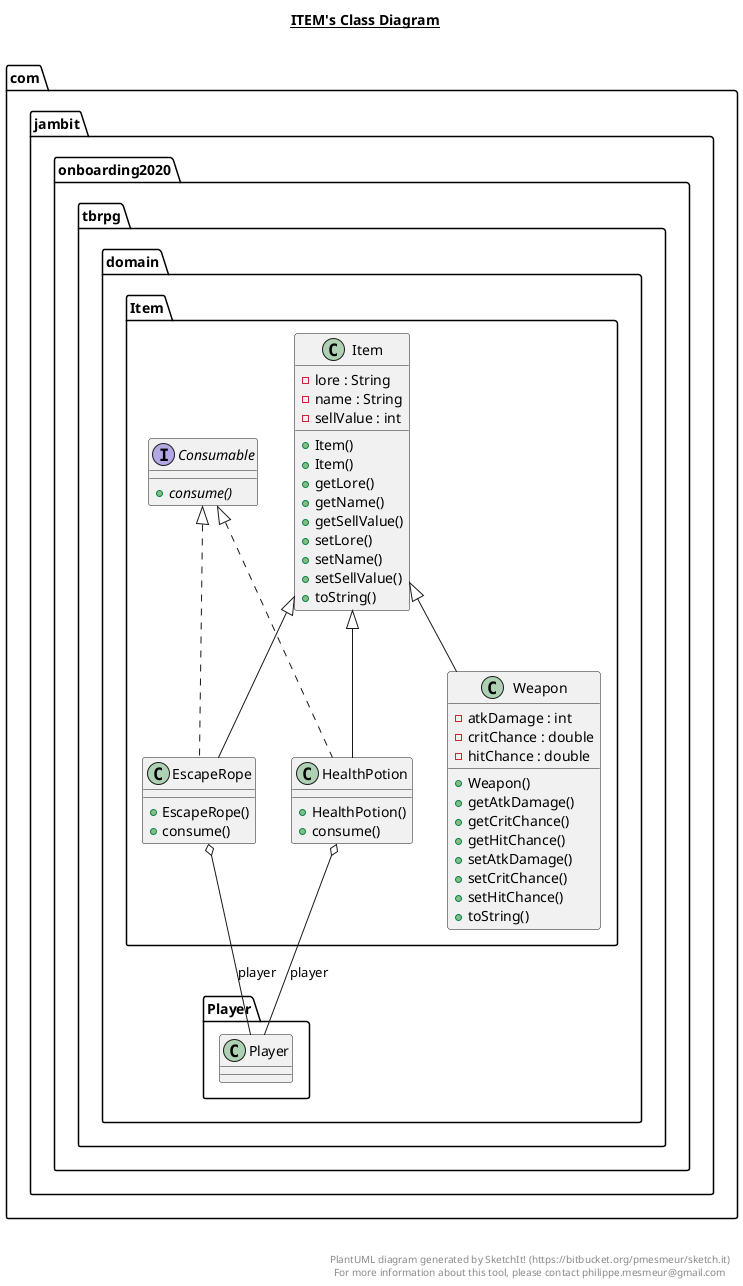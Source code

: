@startuml

title __ITEM's Class Diagram__\n

  namespace com.jambit.onboarding2020.tbrpg {
    namespace domain.Item {
      interface com.jambit.onboarding2020.tbrpg.domain.Item.Consumable {
          {abstract} + consume()
      }
    }
  }
  

  namespace com.jambit.onboarding2020.tbrpg {
    namespace domain.Item {
      class com.jambit.onboarding2020.tbrpg.domain.Item.EscapeRope {
          + EscapeRope()
          + consume()
      }
    }
  }
  

  namespace com.jambit.onboarding2020.tbrpg {
    namespace domain.Item {
      class com.jambit.onboarding2020.tbrpg.domain.Item.HealthPotion {
          + HealthPotion()
          + consume()
      }
    }
  }
  

  namespace com.jambit.onboarding2020.tbrpg {
    namespace domain.Item {
      class com.jambit.onboarding2020.tbrpg.domain.Item.Item {
          - lore : String
          - name : String
          - sellValue : int
          + Item()
          + Item()
          + getLore()
          + getName()
          + getSellValue()
          + setLore()
          + setName()
          + setSellValue()
          + toString()
      }
    }
  }
  

  namespace com.jambit.onboarding2020.tbrpg {
    namespace domain.Item {
      class com.jambit.onboarding2020.tbrpg.domain.Item.Weapon {
          - atkDamage : int
          - critChance : double
          - hitChance : double
          + Weapon()
          + getAtkDamage()
          + getCritChance()
          + getHitChance()
          + setAtkDamage()
          + setCritChance()
          + setHitChance()
          + toString()
      }
    }
  }
  

  com.jambit.onboarding2020.tbrpg.domain.Item.EscapeRope .up.|> com.jambit.onboarding2020.tbrpg.domain.Item.Consumable
  com.jambit.onboarding2020.tbrpg.domain.Item.EscapeRope -up-|> com.jambit.onboarding2020.tbrpg.domain.Item.Item
  com.jambit.onboarding2020.tbrpg.domain.Item.EscapeRope o-- com.jambit.onboarding2020.tbrpg.domain.Player.Player : player
  com.jambit.onboarding2020.tbrpg.domain.Item.HealthPotion .up.|> com.jambit.onboarding2020.tbrpg.domain.Item.Consumable
  com.jambit.onboarding2020.tbrpg.domain.Item.HealthPotion -up-|> com.jambit.onboarding2020.tbrpg.domain.Item.Item
  com.jambit.onboarding2020.tbrpg.domain.Item.HealthPotion o-- com.jambit.onboarding2020.tbrpg.domain.Player.Player : player
  com.jambit.onboarding2020.tbrpg.domain.Item.Weapon -up-|> com.jambit.onboarding2020.tbrpg.domain.Item.Item


right footer


PlantUML diagram generated by SketchIt! (https://bitbucket.org/pmesmeur/sketch.it)
For more information about this tool, please contact philippe.mesmeur@gmail.com
endfooter

@enduml
